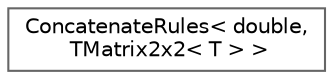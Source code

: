 digraph "Graphical Class Hierarchy"
{
 // INTERACTIVE_SVG=YES
 // LATEX_PDF_SIZE
  bgcolor="transparent";
  edge [fontname=Helvetica,fontsize=10,labelfontname=Helvetica,labelfontsize=10];
  node [fontname=Helvetica,fontsize=10,shape=box,height=0.2,width=0.4];
  rankdir="LR";
  Node0 [id="Node000000",label="ConcatenateRules\< double,\l TMatrix2x2\< T \> \>",height=0.2,width=0.4,color="grey40", fillcolor="white", style="filled",URL="$da/d69/structConcatenateRules_3_01double_00_01TMatrix2x2_3_01T_01_4_01_4.html",tooltip=" "];
}
